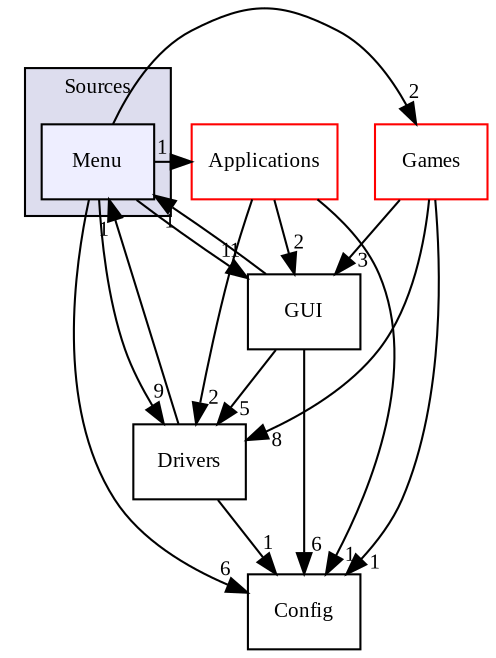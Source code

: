 digraph "Menu" {
  compound=true
  node [ fontsize="10", fontname="TimesNewRoman"];
  edge [ labelfontsize="10", labelfontname="TimesNewRoman"];
  subgraph clusterdir_937900b87e0c7a5fa01190c395fb83f7 {
    graph [ bgcolor="#ddddee", pencolor="black", label="Sources" fontname="TimesNewRoman", fontsize="10", URL="dir_937900b87e0c7a5fa01190c395fb83f7.html"]
  dir_df38b64806a1b34e0c5fa6dc544da132 [shape=box, label="Menu", style="filled", fillcolor="#eeeeff", pencolor="black", URL="dir_df38b64806a1b34e0c5fa6dc544da132.html"];
  }
  dir_2e65faa0945d6e1f05f940285ea6dae8 [shape=box label="GUI" URL="dir_2e65faa0945d6e1f05f940285ea6dae8.html"];
  dir_abb47d9036a42ab5431b8adc2735c9e9 [shape=box label="Drivers" URL="dir_abb47d9036a42ab5431b8adc2735c9e9.html"];
  dir_7a8ccb56a9e8ce43d4dc66eeef1b5636 [shape=box label="Games" fillcolor="white" style="filled" color="red" URL="dir_7a8ccb56a9e8ce43d4dc66eeef1b5636.html"];
  dir_3352201c8297b49070269adae53d2a56 [shape=box label="Applications" fillcolor="white" style="filled" color="red" URL="dir_3352201c8297b49070269adae53d2a56.html"];
  dir_95159fc6f8f337200fe1cf14cb13c2a7 [shape=box label="Config" URL="dir_95159fc6f8f337200fe1cf14cb13c2a7.html"];
  dir_2e65faa0945d6e1f05f940285ea6dae8->dir_abb47d9036a42ab5431b8adc2735c9e9 [headlabel="5", labeldistance=1.5 headhref="dir_000003_000001.html"];
  dir_2e65faa0945d6e1f05f940285ea6dae8->dir_df38b64806a1b34e0c5fa6dc544da132 [headlabel="1", labeldistance=1.5 headhref="dir_000003_000002.html"];
  dir_2e65faa0945d6e1f05f940285ea6dae8->dir_95159fc6f8f337200fe1cf14cb13c2a7 [headlabel="6", labeldistance=1.5 headhref="dir_000003_000004.html"];
  dir_abb47d9036a42ab5431b8adc2735c9e9->dir_df38b64806a1b34e0c5fa6dc544da132 [headlabel="1", labeldistance=1.5 headhref="dir_000001_000002.html"];
  dir_abb47d9036a42ab5431b8adc2735c9e9->dir_95159fc6f8f337200fe1cf14cb13c2a7 [headlabel="1", labeldistance=1.5 headhref="dir_000001_000004.html"];
  dir_df38b64806a1b34e0c5fa6dc544da132->dir_2e65faa0945d6e1f05f940285ea6dae8 [headlabel="11", labeldistance=1.5 headhref="dir_000002_000003.html"];
  dir_df38b64806a1b34e0c5fa6dc544da132->dir_abb47d9036a42ab5431b8adc2735c9e9 [headlabel="9", labeldistance=1.5 headhref="dir_000002_000001.html"];
  dir_df38b64806a1b34e0c5fa6dc544da132->dir_7a8ccb56a9e8ce43d4dc66eeef1b5636 [headlabel="2", labeldistance=1.5 headhref="dir_000002_000008.html"];
  dir_df38b64806a1b34e0c5fa6dc544da132->dir_3352201c8297b49070269adae53d2a56 [headlabel="1", labeldistance=1.5 headhref="dir_000002_000006.html"];
  dir_df38b64806a1b34e0c5fa6dc544da132->dir_95159fc6f8f337200fe1cf14cb13c2a7 [headlabel="6", labeldistance=1.5 headhref="dir_000002_000004.html"];
  dir_7a8ccb56a9e8ce43d4dc66eeef1b5636->dir_2e65faa0945d6e1f05f940285ea6dae8 [headlabel="3", labeldistance=1.5 headhref="dir_000008_000003.html"];
  dir_7a8ccb56a9e8ce43d4dc66eeef1b5636->dir_abb47d9036a42ab5431b8adc2735c9e9 [headlabel="8", labeldistance=1.5 headhref="dir_000008_000001.html"];
  dir_7a8ccb56a9e8ce43d4dc66eeef1b5636->dir_95159fc6f8f337200fe1cf14cb13c2a7 [headlabel="1", labeldistance=1.5 headhref="dir_000008_000004.html"];
  dir_3352201c8297b49070269adae53d2a56->dir_2e65faa0945d6e1f05f940285ea6dae8 [headlabel="2", labeldistance=1.5 headhref="dir_000006_000003.html"];
  dir_3352201c8297b49070269adae53d2a56->dir_abb47d9036a42ab5431b8adc2735c9e9 [headlabel="2", labeldistance=1.5 headhref="dir_000006_000001.html"];
  dir_3352201c8297b49070269adae53d2a56->dir_95159fc6f8f337200fe1cf14cb13c2a7 [headlabel="1", labeldistance=1.5 headhref="dir_000006_000004.html"];
}
